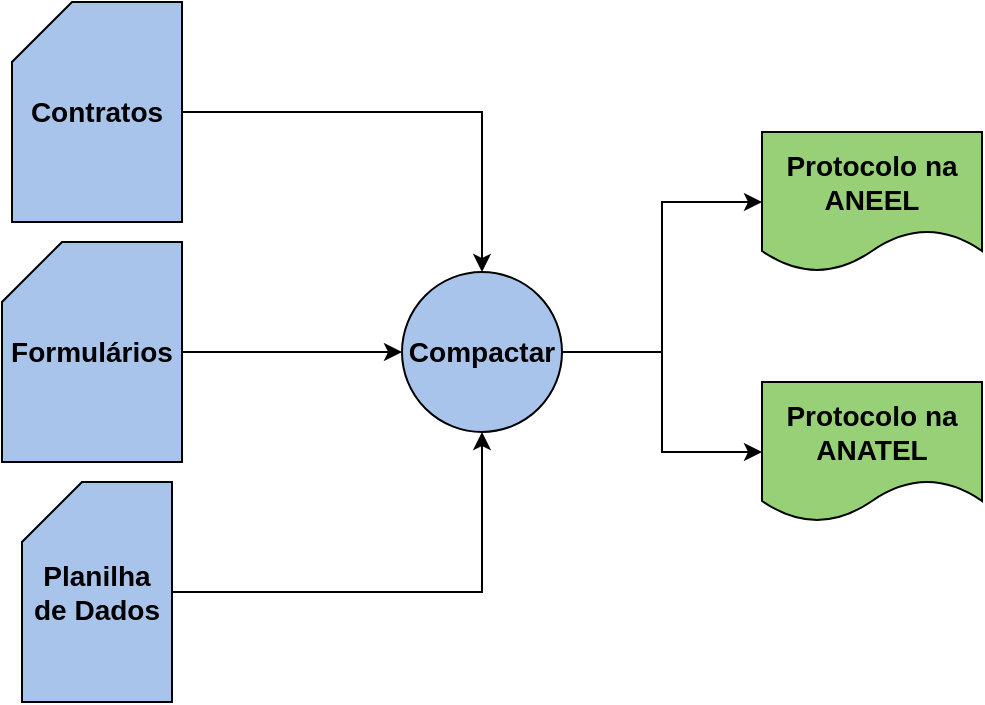 <mxfile version="20.7.4" type="github">
  <diagram id="K5aLvIMpDVl0olhYd5NV" name="Página-1">
    <mxGraphModel dx="1080" dy="454" grid="1" gridSize="10" guides="1" tooltips="1" connect="1" arrows="1" fold="1" page="1" pageScale="1" pageWidth="1169" pageHeight="827" math="0" shadow="0">
      <root>
        <mxCell id="0" />
        <mxCell id="1" parent="0" />
        <mxCell id="edM-Qy_g1ela926yPv5F-2" value="&lt;b&gt;&lt;font style=&quot;font-size: 14px;&quot;&gt;Protocolo na ANEEL&lt;br&gt;&lt;/font&gt;&lt;/b&gt;" style="shape=document;whiteSpace=wrap;html=1;boundedLbl=1;fillColor=#97D077;" vertex="1" parent="1">
          <mxGeometry x="440" y="135" width="110" height="70" as="geometry" />
        </mxCell>
        <mxCell id="edM-Qy_g1ela926yPv5F-21" style="edgeStyle=orthogonalEdgeStyle;rounded=0;orthogonalLoop=1;jettySize=auto;html=1;fontSize=14;" edge="1" parent="1" source="edM-Qy_g1ela926yPv5F-7" target="edM-Qy_g1ela926yPv5F-20">
          <mxGeometry relative="1" as="geometry" />
        </mxCell>
        <mxCell id="edM-Qy_g1ela926yPv5F-7" value="&lt;b&gt;Contratos&lt;/b&gt;" style="shape=card;whiteSpace=wrap;html=1;fontSize=14;fillColor=#A9C4EB;" vertex="1" parent="1">
          <mxGeometry x="65" y="70" width="85" height="110" as="geometry" />
        </mxCell>
        <mxCell id="edM-Qy_g1ela926yPv5F-22" style="edgeStyle=orthogonalEdgeStyle;rounded=0;orthogonalLoop=1;jettySize=auto;html=1;fontSize=14;" edge="1" parent="1" source="edM-Qy_g1ela926yPv5F-10" target="edM-Qy_g1ela926yPv5F-20">
          <mxGeometry relative="1" as="geometry" />
        </mxCell>
        <mxCell id="edM-Qy_g1ela926yPv5F-10" value="&lt;b&gt;Formulários&lt;/b&gt;" style="shape=card;whiteSpace=wrap;html=1;fontSize=14;fillColor=#A9C4EB;" vertex="1" parent="1">
          <mxGeometry x="60" y="190" width="90" height="110" as="geometry" />
        </mxCell>
        <mxCell id="edM-Qy_g1ela926yPv5F-26" style="edgeStyle=orthogonalEdgeStyle;rounded=0;orthogonalLoop=1;jettySize=auto;html=1;entryX=0.5;entryY=1;entryDx=0;entryDy=0;fontSize=14;" edge="1" parent="1" source="edM-Qy_g1ela926yPv5F-11" target="edM-Qy_g1ela926yPv5F-20">
          <mxGeometry relative="1" as="geometry" />
        </mxCell>
        <mxCell id="edM-Qy_g1ela926yPv5F-11" value="&lt;b&gt;Planilha de Dados&lt;/b&gt;" style="shape=card;whiteSpace=wrap;html=1;fontSize=14;fillColor=#A9C4EB;" vertex="1" parent="1">
          <mxGeometry x="70" y="310" width="75" height="110" as="geometry" />
        </mxCell>
        <mxCell id="edM-Qy_g1ela926yPv5F-12" value="&lt;b&gt;&lt;font style=&quot;font-size: 14px;&quot;&gt;Protocolo na ANATEL&lt;br&gt;&lt;/font&gt;&lt;/b&gt;" style="shape=document;whiteSpace=wrap;html=1;boundedLbl=1;fillColor=#97D077;" vertex="1" parent="1">
          <mxGeometry x="440" y="260" width="110" height="70" as="geometry" />
        </mxCell>
        <mxCell id="edM-Qy_g1ela926yPv5F-27" style="edgeStyle=orthogonalEdgeStyle;rounded=0;orthogonalLoop=1;jettySize=auto;html=1;fontSize=14;" edge="1" parent="1" source="edM-Qy_g1ela926yPv5F-20" target="edM-Qy_g1ela926yPv5F-2">
          <mxGeometry relative="1" as="geometry" />
        </mxCell>
        <mxCell id="edM-Qy_g1ela926yPv5F-28" style="edgeStyle=orthogonalEdgeStyle;rounded=0;orthogonalLoop=1;jettySize=auto;html=1;fontSize=14;" edge="1" parent="1" source="edM-Qy_g1ela926yPv5F-20" target="edM-Qy_g1ela926yPv5F-12">
          <mxGeometry relative="1" as="geometry" />
        </mxCell>
        <mxCell id="edM-Qy_g1ela926yPv5F-20" value="&lt;b&gt;Compactar&lt;/b&gt;" style="ellipse;whiteSpace=wrap;html=1;aspect=fixed;fontSize=14;fillColor=#A9C4EB;" vertex="1" parent="1">
          <mxGeometry x="260" y="205" width="80" height="80" as="geometry" />
        </mxCell>
      </root>
    </mxGraphModel>
  </diagram>
</mxfile>
